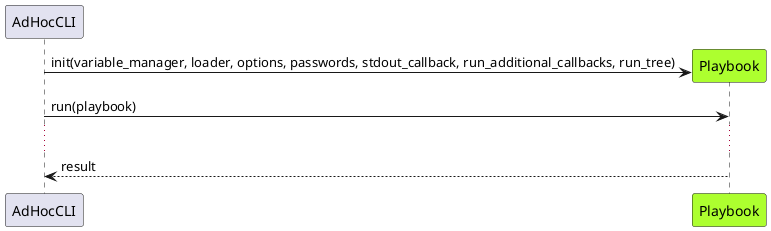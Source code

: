 @startuml


participant AdHocCLI
participant Playbook #GreenYellow

create Playbook
AdHocCLI -> Playbook: init(variable_manager, loader, options, passwords, stdout_callback, run_additional_callbacks, run_tree)
AdHocCLI -> Playbook: run(playbook)
...
Playbook --> AdHocCLI: result



@enduml

